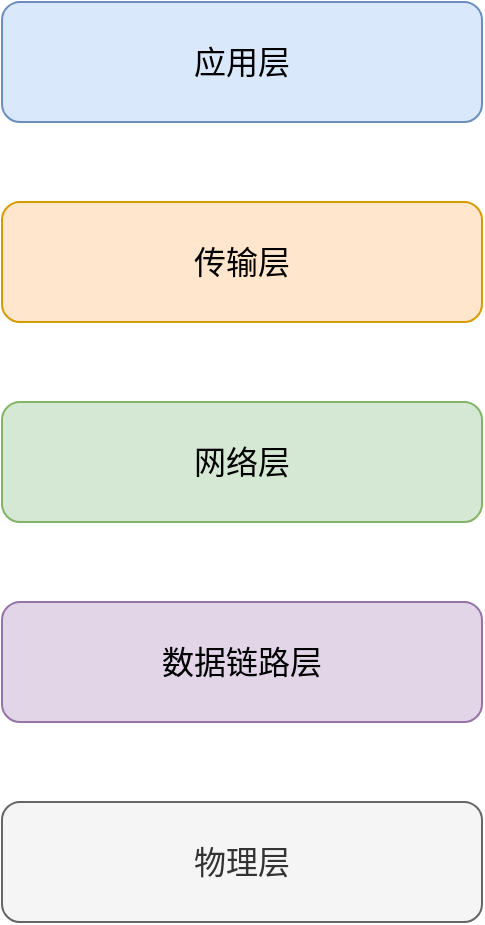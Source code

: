 <mxfile version="14.1.8" type="github">
  <diagram id="PWWtY9S2gEaRcw1G8tyx" name="第 1 页">
    <mxGraphModel dx="870" dy="541" grid="1" gridSize="10" guides="1" tooltips="1" connect="1" arrows="1" fold="1" page="1" pageScale="1" pageWidth="827" pageHeight="1169" math="0" shadow="0">
      <root>
        <mxCell id="0" />
        <mxCell id="1" parent="0" />
        <mxCell id="bnP5T64sd-qVlpsdxWSz-1" value="应用层" style="rounded=1;whiteSpace=wrap;html=1;fontSize=16;fillColor=#dae8fc;strokeColor=#6c8ebf;" vertex="1" parent="1">
          <mxGeometry x="240" y="160" width="240" height="60" as="geometry" />
        </mxCell>
        <mxCell id="bnP5T64sd-qVlpsdxWSz-2" value="传输层" style="rounded=1;whiteSpace=wrap;html=1;fontSize=16;fillColor=#ffe6cc;strokeColor=#d79b00;" vertex="1" parent="1">
          <mxGeometry x="240" y="260" width="240" height="60" as="geometry" />
        </mxCell>
        <mxCell id="bnP5T64sd-qVlpsdxWSz-3" value="网络层" style="rounded=1;whiteSpace=wrap;html=1;fontSize=16;fillColor=#d5e8d4;strokeColor=#82b366;" vertex="1" parent="1">
          <mxGeometry x="240" y="360" width="240" height="60" as="geometry" />
        </mxCell>
        <mxCell id="bnP5T64sd-qVlpsdxWSz-4" value="数据链路层" style="rounded=1;whiteSpace=wrap;html=1;fontSize=16;fillColor=#e1d5e7;strokeColor=#9673a6;" vertex="1" parent="1">
          <mxGeometry x="240" y="460" width="240" height="60" as="geometry" />
        </mxCell>
        <mxCell id="bnP5T64sd-qVlpsdxWSz-5" value="物理层" style="rounded=1;whiteSpace=wrap;html=1;fontSize=16;fillColor=#f5f5f5;strokeColor=#666666;fontColor=#333333;" vertex="1" parent="1">
          <mxGeometry x="240" y="560" width="240" height="60" as="geometry" />
        </mxCell>
      </root>
    </mxGraphModel>
  </diagram>
</mxfile>
